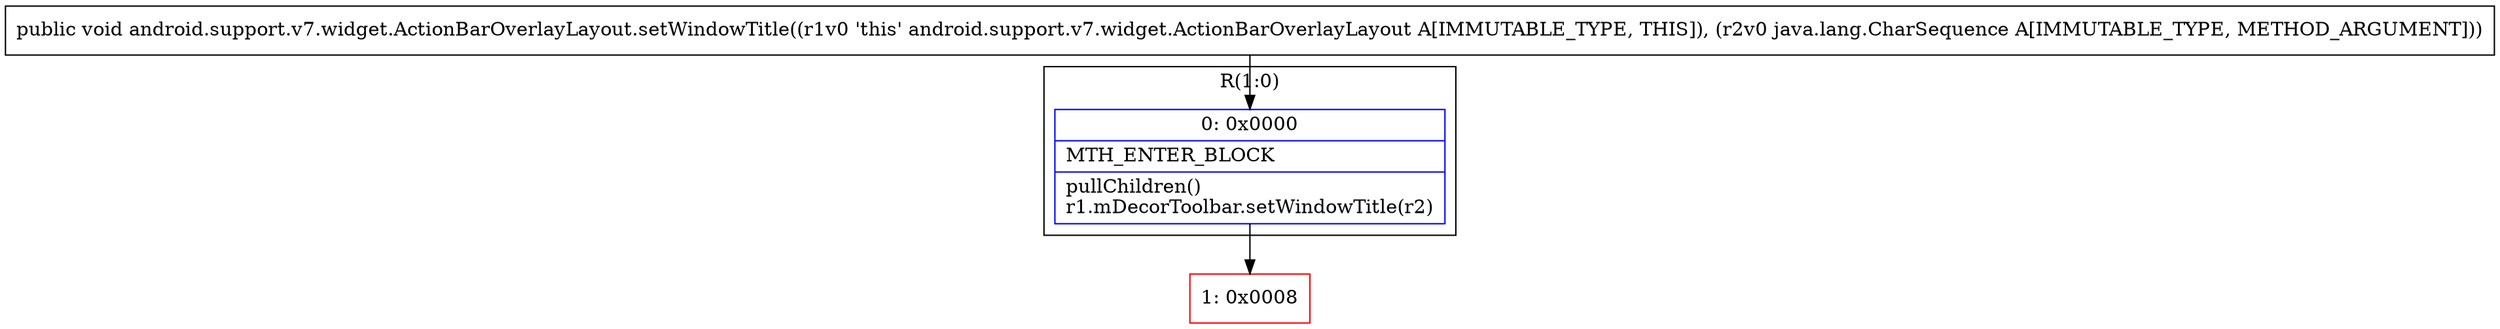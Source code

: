 digraph "CFG forandroid.support.v7.widget.ActionBarOverlayLayout.setWindowTitle(Ljava\/lang\/CharSequence;)V" {
subgraph cluster_Region_503187495 {
label = "R(1:0)";
node [shape=record,color=blue];
Node_0 [shape=record,label="{0\:\ 0x0000|MTH_ENTER_BLOCK\l|pullChildren()\lr1.mDecorToolbar.setWindowTitle(r2)\l}"];
}
Node_1 [shape=record,color=red,label="{1\:\ 0x0008}"];
MethodNode[shape=record,label="{public void android.support.v7.widget.ActionBarOverlayLayout.setWindowTitle((r1v0 'this' android.support.v7.widget.ActionBarOverlayLayout A[IMMUTABLE_TYPE, THIS]), (r2v0 java.lang.CharSequence A[IMMUTABLE_TYPE, METHOD_ARGUMENT])) }"];
MethodNode -> Node_0;
Node_0 -> Node_1;
}


